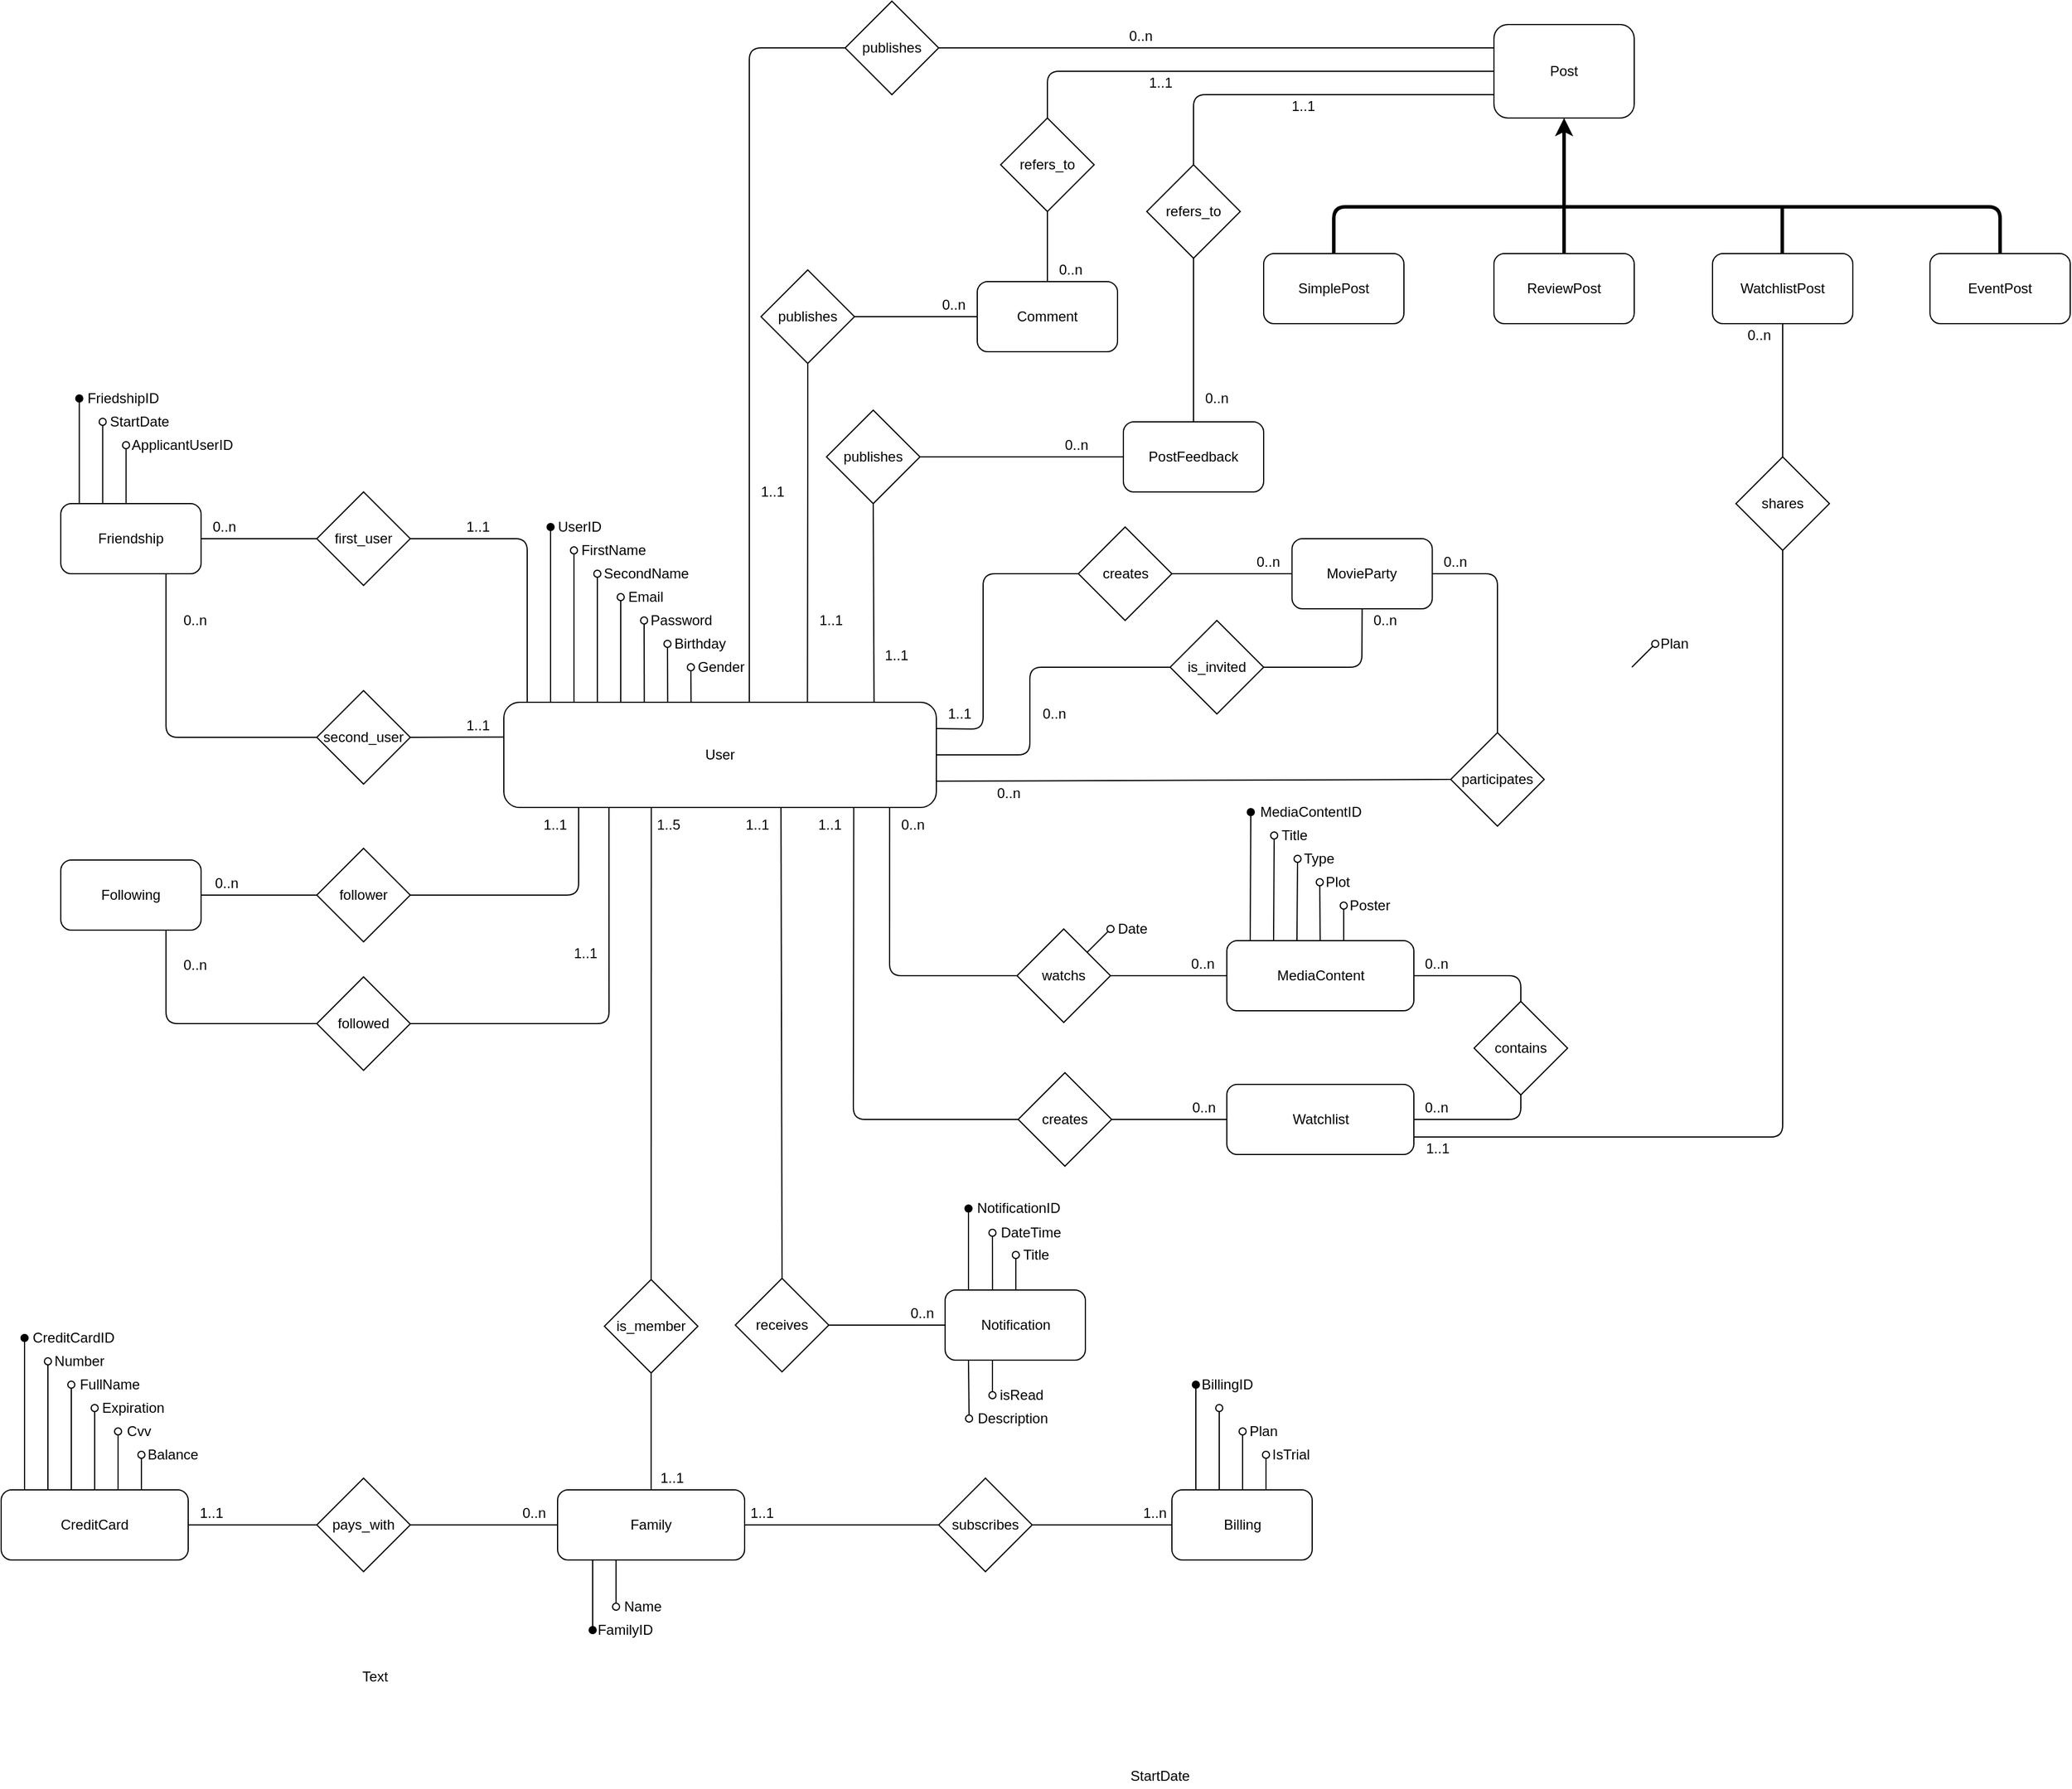 <mxfile type="device" version="13.2.4"><diagram id="L1P09S_5hTDsqI9xaxgo" name="Page-1"><mxGraphModel grid="1" shadow="0" math="0" pageHeight="1169" pageWidth="827" pageScale="1" page="1" fold="1" arrows="1" connect="1" guides="1" gridSize="10" dy="1566" dx="1543" tooltips="1"><root><mxCell id="0"/><mxCell id="1" parent="0"/><mxCell id="2-4jXwVwvctBE40ZgtUO-1" value="User" parent="1" style="rounded=1;whiteSpace=wrap;html=1;" vertex="1"><mxGeometry as="geometry" height="90" width="370" x="-370" y="80"/></mxCell><mxCell id="2-4jXwVwvctBE40ZgtUO-2" value="" parent="1" style="endArrow=oval;html=1;endFill=1;" edge="1"><mxGeometry as="geometry" height="50" width="50" relative="1"><mxPoint as="sourcePoint" x="-330" y="80"/><mxPoint as="targetPoint" x="-330" y="-70"/></mxGeometry></mxCell><mxCell id="2-4jXwVwvctBE40ZgtUO-3" value="" parent="1" style="endArrow=oval;html=1;endFill=0;" edge="1"><mxGeometry as="geometry" height="50" width="50" relative="1"><mxPoint as="sourcePoint" x="-310" y="80"/><mxPoint as="targetPoint" x="-310" y="-50"/></mxGeometry></mxCell><mxCell id="2-4jXwVwvctBE40ZgtUO-4" value="UserID" parent="1" style="text;html=1;strokeColor=none;fillColor=none;align=center;verticalAlign=middle;whiteSpace=wrap;rounded=0;" vertex="1"><mxGeometry as="geometry" height="20" width="40" x="-325" y="-80"/></mxCell><mxCell id="2-4jXwVwvctBE40ZgtUO-6" value="FirstName" parent="1" style="text;html=1;strokeColor=none;fillColor=none;align=center;verticalAlign=middle;whiteSpace=wrap;rounded=0;" vertex="1"><mxGeometry as="geometry" height="20" width="60" x="-306" y="-60"/></mxCell><mxCell id="2-4jXwVwvctBE40ZgtUO-7" value="" parent="1" style="endArrow=oval;html=1;endFill=0;" edge="1"><mxGeometry as="geometry" height="50" width="50" relative="1"><mxPoint as="sourcePoint" x="-290" y="80"/><mxPoint as="targetPoint" x="-290" y="-30"/></mxGeometry></mxCell><mxCell id="2-4jXwVwvctBE40ZgtUO-8" value="SecondName" parent="1" style="text;html=1;strokeColor=none;fillColor=none;align=center;verticalAlign=middle;whiteSpace=wrap;rounded=0;" vertex="1"><mxGeometry as="geometry" height="20" width="76" x="-286" y="-40"/></mxCell><mxCell id="2-4jXwVwvctBE40ZgtUO-11" value="" parent="1" style="endArrow=oval;html=1;endFill=0;" edge="1"><mxGeometry as="geometry" height="50" width="50" relative="1"><mxPoint as="sourcePoint" x="-270" y="80"/><mxPoint as="targetPoint" x="-270" y="-10"/></mxGeometry></mxCell><mxCell id="2-4jXwVwvctBE40ZgtUO-12" value="" parent="1" style="endArrow=oval;html=1;endFill=0;" edge="1"><mxGeometry as="geometry" height="50" width="50" relative="1"><mxPoint as="sourcePoint" x="-249.83" y="80"/><mxPoint as="targetPoint" x="-250" y="10"/></mxGeometry></mxCell><mxCell id="2-4jXwVwvctBE40ZgtUO-13" value="" parent="1" style="endArrow=oval;html=1;endFill=0;" edge="1"><mxGeometry as="geometry" height="50" width="50" relative="1"><mxPoint as="sourcePoint" x="-229.83" y="80"/><mxPoint as="targetPoint" x="-230" y="30"/></mxGeometry></mxCell><mxCell id="2-4jXwVwvctBE40ZgtUO-14" value="" parent="1" style="endArrow=oval;html=1;endFill=0;" edge="1"><mxGeometry as="geometry" height="50" width="50" relative="1"><mxPoint as="sourcePoint" x="-209.83" y="80"/><mxPoint as="targetPoint" x="-210" y="50"/></mxGeometry></mxCell><mxCell id="2-4jXwVwvctBE40ZgtUO-15" value="Email" parent="1" style="text;html=1;strokeColor=none;fillColor=none;align=center;verticalAlign=middle;whiteSpace=wrap;rounded=0;" vertex="1"><mxGeometry as="geometry" height="20" width="37" x="-267" y="-20"/></mxCell><mxCell id="2-4jXwVwvctBE40ZgtUO-16" value="Birthday" parent="1" style="text;html=1;strokeColor=none;fillColor=none;align=center;verticalAlign=middle;whiteSpace=wrap;rounded=0;" vertex="1"><mxGeometry as="geometry" height="20" width="44" x="-224" y="20"/></mxCell><mxCell id="2-4jXwVwvctBE40ZgtUO-17" value="Gender" parent="1" style="text;html=1;strokeColor=none;fillColor=none;align=center;verticalAlign=middle;whiteSpace=wrap;rounded=0;" vertex="1"><mxGeometry as="geometry" height="20" width="40" x="-203.76" y="40"/></mxCell><mxCell id="2-4jXwVwvctBE40ZgtUO-18" value="Password" parent="1" style="text;html=1;strokeColor=none;fillColor=none;align=center;verticalAlign=middle;whiteSpace=wrap;rounded=0;" vertex="1"><mxGeometry as="geometry" height="20" width="54" x="-245"/></mxCell><mxCell id="2-4jXwVwvctBE40ZgtUO-20" value="CreditCard" parent="1" style="rounded=1;whiteSpace=wrap;html=1;" vertex="1"><mxGeometry as="geometry" height="60" width="160" x="-800" y="754"/></mxCell><mxCell id="2-4jXwVwvctBE40ZgtUO-21" source="2-4jXwVwvctBE40ZgtUO-20" value="" parent="1" style="endArrow=oval;html=1;endFill=0;exitX=0.25;exitY=0;exitDx=0;exitDy=0;" edge="1"><mxGeometry as="geometry" height="50" width="50" relative="1"><mxPoint as="sourcePoint" x="-760" y="734"/><mxPoint as="targetPoint" x="-760" y="644"/></mxGeometry></mxCell><mxCell id="2-4jXwVwvctBE40ZgtUO-22" value="Number" parent="1" style="text;html=1;strokeColor=none;fillColor=none;align=center;verticalAlign=middle;whiteSpace=wrap;rounded=0;" vertex="1"><mxGeometry as="geometry" height="20" width="46" x="-756" y="634"/></mxCell><mxCell id="2-4jXwVwvctBE40ZgtUO-23" source="2-4jXwVwvctBE40ZgtUO-20" value="" parent="1" style="endArrow=oval;html=1;endFill=0;exitX=0.375;exitY=0;exitDx=0;exitDy=0;exitPerimeter=0;" edge="1"><mxGeometry as="geometry" height="50" width="50" relative="1"><mxPoint as="sourcePoint" x="-740" y="734"/><mxPoint as="targetPoint" x="-740" y="664"/></mxGeometry></mxCell><mxCell id="2-4jXwVwvctBE40ZgtUO-25" value="FullName" parent="1" style="text;html=1;strokeColor=none;fillColor=none;align=center;verticalAlign=middle;whiteSpace=wrap;rounded=0;" vertex="1"><mxGeometry as="geometry" height="20" width="58" x="-736" y="654"/></mxCell><mxCell id="2-4jXwVwvctBE40ZgtUO-26" source="2-4jXwVwvctBE40ZgtUO-20" value="" parent="1" style="endArrow=oval;html=1;endFill=0;exitX=0.5;exitY=0;exitDx=0;exitDy=0;" edge="1"><mxGeometry as="geometry" height="50" width="50" relative="1"><mxPoint as="sourcePoint" x="-720" y="734"/><mxPoint as="targetPoint" x="-720" y="684"/></mxGeometry></mxCell><mxCell id="2-4jXwVwvctBE40ZgtUO-28" value="Expiration" parent="1" style="text;html=1;strokeColor=none;fillColor=none;align=center;verticalAlign=middle;whiteSpace=wrap;rounded=0;" vertex="1"><mxGeometry as="geometry" height="20" width="58" x="-716" y="674"/></mxCell><mxCell id="2-4jXwVwvctBE40ZgtUO-29" source="2-4jXwVwvctBE40ZgtUO-20" value="" parent="1" style="endArrow=oval;html=1;endFill=0;exitX=0.625;exitY=0;exitDx=0;exitDy=0;exitPerimeter=0;" edge="1"><mxGeometry as="geometry" height="50" width="50" relative="1"><mxPoint as="sourcePoint" x="-700" y="734"/><mxPoint as="targetPoint" x="-700" y="704"/></mxGeometry></mxCell><mxCell id="2-4jXwVwvctBE40ZgtUO-30" value="Cvv" parent="1" style="text;html=1;strokeColor=none;fillColor=none;align=center;verticalAlign=middle;whiteSpace=wrap;rounded=0;" vertex="1"><mxGeometry as="geometry" height="20" width="30" x="-697" y="694"/></mxCell><mxCell id="2-4jXwVwvctBE40ZgtUO-31" value="subscribes" parent="1" style="rhombus;whiteSpace=wrap;html=1;" vertex="1"><mxGeometry as="geometry" height="80" width="80" x="2" y="744"/></mxCell><mxCell id="2-4jXwVwvctBE40ZgtUO-32" source="2-4jXwVwvctBE40ZgtUO-45" value="" parent="1" style="endArrow=none;html=1;entryX=0;entryY=0.5;entryDx=0;entryDy=0;exitX=0;exitY=1;exitDx=0;exitDy=0;" edge="1" target="2-4jXwVwvctBE40ZgtUO-31"><mxGeometry as="geometry" height="50" width="50" relative="1"><mxPoint as="sourcePoint" x="-140" y="834"/><mxPoint as="targetPoint" x="20" y="824"/></mxGeometry></mxCell><mxCell id="2-4jXwVwvctBE40ZgtUO-33" source="2-4jXwVwvctBE40ZgtUO-31" value="" parent="1" style="endArrow=none;html=1;exitX=1;exitY=0.5;exitDx=0;exitDy=0;entryX=0;entryY=0.5;entryDx=0;entryDy=0;" edge="1" target="2-4jXwVwvctBE40ZgtUO-43"><mxGeometry as="geometry" height="50" width="50" relative="1"><mxPoint as="sourcePoint" x="122" y="894"/><mxPoint as="targetPoint" x="412" y="894"/></mxGeometry></mxCell><mxCell id="2-4jXwVwvctBE40ZgtUO-35" value="" parent="1" style="endArrow=oval;html=1;endFill=0;" edge="1"><mxGeometry as="geometry" height="50" width="50" relative="1"><mxPoint as="sourcePoint" x="595" y="50"/><mxPoint as="targetPoint" x="615" y="30"/></mxGeometry></mxCell><mxCell id="2-4jXwVwvctBE40ZgtUO-36" value="Plan" parent="1" style="text;html=1;strokeColor=none;fillColor=none;align=center;verticalAlign=middle;whiteSpace=wrap;rounded=0;" vertex="1"><mxGeometry as="geometry" height="20" width="27" x="618" y="20"/></mxCell><mxCell id="2-4jXwVwvctBE40ZgtUO-43" value="Billing" parent="1" style="rounded=1;whiteSpace=wrap;html=1;" vertex="1"><mxGeometry as="geometry" height="60" width="120" x="201.5" y="754"/></mxCell><mxCell id="2-4jXwVwvctBE40ZgtUO-44" value="1..n" parent="1" style="text;html=1;strokeColor=none;fillColor=none;align=center;verticalAlign=middle;whiteSpace=wrap;rounded=0;" vertex="1"><mxGeometry as="geometry" height="20" width="30" x="171.5" y="764"/></mxCell><mxCell id="2-4jXwVwvctBE40ZgtUO-45" value="1..1" parent="1" style="text;html=1;strokeColor=none;fillColor=none;align=center;verticalAlign=middle;whiteSpace=wrap;rounded=0;" vertex="1"><mxGeometry as="geometry" height="20" width="30" x="-164" y="764"/></mxCell><mxCell id="2-4jXwVwvctBE40ZgtUO-46" value="" parent="1" style="endArrow=oval;html=1;endFill=1;" edge="1"><mxGeometry as="geometry" height="50" width="50" relative="1"><mxPoint as="sourcePoint" x="222" y="754"/><mxPoint as="targetPoint" x="222" y="664"/></mxGeometry></mxCell><mxCell id="2-4jXwVwvctBE40ZgtUO-47" value="BillingID" parent="1" style="text;html=1;strokeColor=none;fillColor=none;align=center;verticalAlign=middle;whiteSpace=wrap;rounded=0;" vertex="1"><mxGeometry as="geometry" height="20" width="46" x="226" y="654"/></mxCell><mxCell id="2-4jXwVwvctBE40ZgtUO-48" value="" parent="1" style="endArrow=oval;html=1;endFill=0;" edge="1"><mxGeometry as="geometry" height="50" width="50" relative="1"><mxPoint as="sourcePoint" x="242" y="754"/><mxPoint as="targetPoint" x="242" y="684"/></mxGeometry></mxCell><mxCell id="2-4jXwVwvctBE40ZgtUO-49" value="Plan" parent="1" style="text;html=1;strokeColor=none;fillColor=none;align=center;verticalAlign=middle;whiteSpace=wrap;rounded=0;" vertex="1"><mxGeometry as="geometry" height="20" width="26" x="267" y="694"/></mxCell><mxCell id="2-4jXwVwvctBE40ZgtUO-50" value="" parent="1" style="endArrow=oval;html=1;endFill=0;" edge="1"><mxGeometry as="geometry" height="50" width="50" relative="1"><mxPoint as="sourcePoint" x="262" y="754"/><mxPoint as="targetPoint" x="262" y="704"/></mxGeometry></mxCell><mxCell id="2-4jXwVwvctBE40ZgtUO-51" value="StartDate" parent="1" style="text;html=1;strokeColor=none;fillColor=none;align=center;verticalAlign=middle;whiteSpace=wrap;rounded=0;" vertex="1"><mxGeometry as="geometry" height="20" width="55" x="164" y="989"/></mxCell><mxCell id="2-4jXwVwvctBE40ZgtUO-52" value="" parent="1" style="endArrow=oval;html=1;endFill=0;" edge="1"><mxGeometry as="geometry" height="50" width="50" relative="1"><mxPoint as="sourcePoint" x="282" y="754"/><mxPoint as="targetPoint" x="282" y="724"/></mxGeometry></mxCell><mxCell id="2-4jXwVwvctBE40ZgtUO-53" value="IsTrial" parent="1" style="text;html=1;strokeColor=none;fillColor=none;align=center;verticalAlign=middle;whiteSpace=wrap;rounded=0;" vertex="1"><mxGeometry as="geometry" height="20" width="37" x="285" y="714"/></mxCell><mxCell id="2-4jXwVwvctBE40ZgtUO-54" value="pays_with" parent="1" style="rhombus;whiteSpace=wrap;html=1;" vertex="1"><mxGeometry as="geometry" height="80" width="80" x="-530" y="744"/></mxCell><mxCell id="2-4jXwVwvctBE40ZgtUO-55" source="2-4jXwVwvctBE40ZgtUO-20" value="" parent="1" style="endArrow=none;html=1;exitX=1;exitY=0.5;exitDx=0;exitDy=0;entryX=0;entryY=0.5;entryDx=0;entryDy=0;" edge="1" target="2-4jXwVwvctBE40ZgtUO-54"><mxGeometry as="geometry" height="50" width="50" relative="1"><mxPoint as="sourcePoint" x="-600" y="904"/><mxPoint as="targetPoint" x="-550" y="854"/></mxGeometry></mxCell><mxCell id="2-4jXwVwvctBE40ZgtUO-56" source="2-4jXwVwvctBE40ZgtUO-54" value="" parent="1" style="endArrow=none;html=1;exitX=1;exitY=0.5;exitDx=0;exitDy=0;entryX=1;entryY=1;entryDx=0;entryDy=0;" edge="1" target="2-4jXwVwvctBE40ZgtUO-59"><mxGeometry as="geometry" height="50" width="50" relative="1"><mxPoint as="sourcePoint" x="-440" y="874"/><mxPoint as="targetPoint" x="-430" y="824"/></mxGeometry></mxCell><mxCell id="2-4jXwVwvctBE40ZgtUO-57" value="1..1" parent="1" style="text;html=1;strokeColor=none;fillColor=none;align=center;verticalAlign=middle;whiteSpace=wrap;rounded=0;" vertex="1"><mxGeometry as="geometry" height="20" width="40" x="-640" y="764"/></mxCell><mxCell id="2-4jXwVwvctBE40ZgtUO-59" value="0..n" parent="1" style="text;html=1;strokeColor=none;fillColor=none;align=center;verticalAlign=middle;whiteSpace=wrap;rounded=0;" vertex="1"><mxGeometry as="geometry" height="20" width="40" x="-364" y="764"/></mxCell><mxCell id="iwlyGIlULVPHcYaXjed1-1" value="Family" parent="1" style="rounded=1;whiteSpace=wrap;html=1;" vertex="1"><mxGeometry as="geometry" height="60" width="160" x="-324" y="754"/></mxCell><mxCell id="iwlyGIlULVPHcYaXjed1-2" value="" parent="1" style="endArrow=none;html=1;endFill=0;startArrow=oval;startFill=1;" edge="1"><mxGeometry as="geometry" height="50" width="50" relative="1"><mxPoint as="sourcePoint" x="-294" y="874"/><mxPoint as="targetPoint" x="-294" y="814"/></mxGeometry></mxCell><mxCell id="iwlyGIlULVPHcYaXjed1-3" value="FamilyID" parent="1" style="text;html=1;strokeColor=none;fillColor=none;align=center;verticalAlign=middle;whiteSpace=wrap;rounded=0;" vertex="1"><mxGeometry as="geometry" height="20" width="56" x="-294" y="864"/></mxCell><mxCell id="iwlyGIlULVPHcYaXjed1-4" value="" parent="1" style="endArrow=none;html=1;endFill=0;startArrow=oval;startFill=0;" edge="1"><mxGeometry as="geometry" height="50" width="50" relative="1"><mxPoint as="sourcePoint" x="-274" y="854"/><mxPoint as="targetPoint" x="-274" y="814"/></mxGeometry></mxCell><mxCell id="iwlyGIlULVPHcYaXjed1-5" value="Name" parent="1" style="text;html=1;strokeColor=none;fillColor=none;align=center;verticalAlign=middle;whiteSpace=wrap;rounded=0;" vertex="1"><mxGeometry as="geometry" height="20" width="46" x="-274" y="844"/></mxCell><mxCell id="iwlyGIlULVPHcYaXjed1-6" value="is_member" parent="1" style="rhombus;whiteSpace=wrap;html=1;" vertex="1"><mxGeometry as="geometry" height="80" width="80" x="-284" y="574"/></mxCell><mxCell id="iwlyGIlULVPHcYaXjed1-7" source="iwlyGIlULVPHcYaXjed1-6" value="" parent="1" style="endArrow=none;html=1;entryX=0.341;entryY=1;entryDx=0;entryDy=0;exitX=0.5;exitY=0;exitDx=0;exitDy=0;entryPerimeter=0;" edge="1" target="2-4jXwVwvctBE40ZgtUO-1"><mxGeometry as="geometry" height="50" width="50" relative="1"><mxPoint as="sourcePoint" x="-130" y="385"/><mxPoint as="targetPoint" x="-235" y="175"/></mxGeometry></mxCell><mxCell id="iwlyGIlULVPHcYaXjed1-8" source="iwlyGIlULVPHcYaXjed1-1" value="" parent="1" style="endArrow=none;html=1;entryX=0.5;entryY=1;entryDx=0;entryDy=0;exitX=0.5;exitY=0;exitDx=0;exitDy=0;" edge="1" target="iwlyGIlULVPHcYaXjed1-6"><mxGeometry as="geometry" height="50" width="50" relative="1"><mxPoint as="sourcePoint" x="-124" y="634"/><mxPoint as="targetPoint" x="-74" y="584"/></mxGeometry></mxCell><mxCell id="iwlyGIlULVPHcYaXjed1-9" value="1..1" parent="1" style="text;html=1;strokeColor=none;fillColor=none;align=center;verticalAlign=middle;whiteSpace=wrap;rounded=0;" vertex="1"><mxGeometry as="geometry" height="20" width="30" x="-241" y="734"/></mxCell><mxCell id="iwlyGIlULVPHcYaXjed1-10" value="1..5" parent="1" style="text;html=1;strokeColor=none;fillColor=none;align=center;verticalAlign=middle;whiteSpace=wrap;rounded=0;" vertex="1"><mxGeometry as="geometry" height="20" width="30" x="-244" y="175"/></mxCell><mxCell id="5aN66x5eL9GdeBPAM2HW-1" value="" parent="1" style="endArrow=oval;html=1;endFill=1;" edge="1"><mxGeometry as="geometry" height="50" width="50" relative="1"><mxPoint as="sourcePoint" x="-780" y="754"/><mxPoint as="targetPoint" x="-780" y="624"/></mxGeometry></mxCell><mxCell id="5aN66x5eL9GdeBPAM2HW-2" value="CreditCardID" parent="1" style="text;html=1;strokeColor=none;fillColor=none;align=center;verticalAlign=middle;whiteSpace=wrap;rounded=0;" vertex="1"><mxGeometry as="geometry" height="20" width="76" x="-776" y="614"/></mxCell><mxCell id="5aN66x5eL9GdeBPAM2HW-3" value="" parent="1" style="endArrow=oval;html=1;endFill=0;exitX=0.625;exitY=0;exitDx=0;exitDy=0;exitPerimeter=0;" edge="1"><mxGeometry as="geometry" height="50" width="50" relative="1"><mxPoint as="sourcePoint" x="-680.03" y="754"/><mxPoint as="targetPoint" x="-680.03" y="724"/></mxGeometry></mxCell><mxCell id="5aN66x5eL9GdeBPAM2HW-4" value="Balance" parent="1" style="text;html=1;strokeColor=none;fillColor=none;align=center;verticalAlign=middle;whiteSpace=wrap;rounded=0;" vertex="1"><mxGeometry as="geometry" height="20" width="48" x="-677" y="714"/></mxCell><mxCell id="5aN66x5eL9GdeBPAM2HW-6" value="MediaContent" parent="1" style="rounded=1;whiteSpace=wrap;html=1;" vertex="1"><mxGeometry as="geometry" height="60" width="160" x="248.5" y="284"/></mxCell><mxCell id="5aN66x5eL9GdeBPAM2HW-15" value="" parent="1" style="endArrow=oval;html=1;endFill=1;" edge="1"><mxGeometry as="geometry" height="50" width="50" relative="1"><mxPoint as="sourcePoint" x="268.5" y="284"/><mxPoint as="targetPoint" x="269" y="174"/></mxGeometry></mxCell><mxCell id="5aN66x5eL9GdeBPAM2HW-16" value="MediaContentID" parent="1" style="text;html=1;strokeColor=none;fillColor=none;align=center;verticalAlign=middle;whiteSpace=wrap;rounded=0;" vertex="1"><mxGeometry as="geometry" height="20" width="96.5" x="271.5" y="164"/></mxCell><mxCell id="5aN66x5eL9GdeBPAM2HW-17" value="" parent="1" style="endArrow=oval;html=1;endFill=0;" edge="1"><mxGeometry as="geometry" height="50" width="50" relative="1"><mxPoint as="sourcePoint" x="288.5" y="284"/><mxPoint as="targetPoint" x="289" y="194"/></mxGeometry></mxCell><mxCell id="5aN66x5eL9GdeBPAM2HW-18" value="Type" parent="1" style="text;html=1;strokeColor=none;fillColor=none;align=center;verticalAlign=middle;whiteSpace=wrap;rounded=0;" vertex="1"><mxGeometry as="geometry" height="20" width="28.5" x="313" y="204"/></mxCell><mxCell id="5aN66x5eL9GdeBPAM2HW-19" value="" parent="1" style="endArrow=oval;html=1;endFill=0;" edge="1"><mxGeometry as="geometry" height="50" width="50" relative="1"><mxPoint as="sourcePoint" x="308.5" y="284"/><mxPoint as="targetPoint" x="309" y="214"/></mxGeometry></mxCell><mxCell id="5aN66x5eL9GdeBPAM2HW-20" value="Title" parent="1" style="text;html=1;strokeColor=none;fillColor=none;align=center;verticalAlign=middle;whiteSpace=wrap;rounded=0;" vertex="1"><mxGeometry as="geometry" height="20" width="26.5" x="293" y="184"/></mxCell><mxCell id="5aN66x5eL9GdeBPAM2HW-21" value="" parent="1" style="endArrow=oval;html=1;endFill=0;" edge="1"><mxGeometry as="geometry" height="50" width="50" relative="1"><mxPoint as="sourcePoint" x="348.5" y="284"/><mxPoint as="targetPoint" x="348.5" y="254"/></mxGeometry></mxCell><mxCell id="5aN66x5eL9GdeBPAM2HW-22" value="Poster" parent="1" style="text;html=1;strokeColor=none;fillColor=none;align=center;verticalAlign=middle;whiteSpace=wrap;rounded=0;" vertex="1"><mxGeometry as="geometry" height="20" width="37.5" x="351.5" y="244"/></mxCell><mxCell id="5aN66x5eL9GdeBPAM2HW-23" value="" parent="1" style="endArrow=oval;html=1;endFill=0;" edge="1"><mxGeometry as="geometry" height="50" width="50" relative="1"><mxPoint as="sourcePoint" x="328.33" y="284"/><mxPoint as="targetPoint" x="328" y="234"/></mxGeometry></mxCell><mxCell id="5aN66x5eL9GdeBPAM2HW-24" value="Plot" parent="1" style="text;html=1;strokeColor=none;fillColor=none;align=center;verticalAlign=middle;whiteSpace=wrap;rounded=0;" vertex="1"><mxGeometry as="geometry" height="20" width="25" x="331" y="224"/></mxCell><mxCell id="TRpD3Uaqjmw3FwHSKE-C-1" value="watchs" parent="1" style="rhombus;whiteSpace=wrap;html=1;" vertex="1"><mxGeometry as="geometry" height="80" width="80" x="69" y="274"/></mxCell><mxCell id="TRpD3Uaqjmw3FwHSKE-C-2" source="2-4jXwVwvctBE40ZgtUO-1" value="" parent="1" style="endArrow=none;html=1;exitX=0.892;exitY=1;exitDx=0;exitDy=0;entryX=0;entryY=0.5;entryDx=0;entryDy=0;exitPerimeter=0;" edge="1" target="TRpD3Uaqjmw3FwHSKE-C-1"><mxGeometry as="geometry" height="50" width="50" relative="1"><mxPoint as="sourcePoint" x="-8" y="220"/><mxPoint as="targetPoint" x="42" y="170"/><Array as="points"><mxPoint x="-40" y="314"/></Array></mxGeometry></mxCell><mxCell id="TRpD3Uaqjmw3FwHSKE-C-3" source="TRpD3Uaqjmw3FwHSKE-C-1" value="" parent="1" style="endArrow=none;html=1;exitX=1;exitY=0.5;exitDx=0;exitDy=0;entryX=0;entryY=0.5;entryDx=0;entryDy=0;" edge="1" target="5aN66x5eL9GdeBPAM2HW-6"><mxGeometry as="geometry" height="50" width="50" relative="1"><mxPoint as="sourcePoint" x="139" y="464"/><mxPoint as="targetPoint" x="189" y="414"/></mxGeometry></mxCell><mxCell id="TRpD3Uaqjmw3FwHSKE-C-4" value="0..n" parent="1" style="text;html=1;strokeColor=none;fillColor=none;align=center;verticalAlign=middle;whiteSpace=wrap;rounded=0;" vertex="1"><mxGeometry as="geometry" height="20" width="40" x="-40" y="175"/></mxCell><mxCell id="TRpD3Uaqjmw3FwHSKE-C-5" value="0..n" parent="1" style="text;html=1;strokeColor=none;fillColor=none;align=center;verticalAlign=middle;whiteSpace=wrap;rounded=0;" vertex="1"><mxGeometry as="geometry" height="20" width="40" x="208" y="294"/></mxCell><mxCell id="TRpD3Uaqjmw3FwHSKE-C-8" source="TRpD3Uaqjmw3FwHSKE-C-1" value="" parent="1" style="endArrow=oval;html=1;endFill=0;exitX=1;exitY=0;exitDx=0;exitDy=0;" edge="1"><mxGeometry as="geometry" height="50" width="50" relative="1"><mxPoint as="sourcePoint" x="139.0" y="294"/><mxPoint as="targetPoint" x="149" y="274"/></mxGeometry></mxCell><mxCell id="TRpD3Uaqjmw3FwHSKE-C-9" value="Date" parent="1" style="text;html=1;strokeColor=none;fillColor=none;align=center;verticalAlign=middle;whiteSpace=wrap;rounded=0;" vertex="1"><mxGeometry as="geometry" height="20" width="30" x="153" y="264"/></mxCell><mxCell id="TRpD3Uaqjmw3FwHSKE-C-17" value="Friendship" parent="1" style="rounded=1;whiteSpace=wrap;html=1;" vertex="1"><mxGeometry as="geometry" height="60" width="120" x="-749" y="-90"/></mxCell><mxCell id="TRpD3Uaqjmw3FwHSKE-C-18" value="first_user" parent="1" style="rhombus;whiteSpace=wrap;html=1;" vertex="1"><mxGeometry as="geometry" height="80" width="80" x="-530" y="-100"/></mxCell><mxCell id="TRpD3Uaqjmw3FwHSKE-C-19" source="TRpD3Uaqjmw3FwHSKE-C-17" value="" parent="1" style="endArrow=none;html=1;exitX=1;exitY=0.5;exitDx=0;exitDy=0;entryX=0;entryY=0.5;entryDx=0;entryDy=0;" edge="1" target="TRpD3Uaqjmw3FwHSKE-C-18"><mxGeometry as="geometry" height="50" width="50" relative="1"><mxPoint as="sourcePoint" x="-582" y="50"/><mxPoint as="targetPoint" x="-532" y="-60"/></mxGeometry></mxCell><mxCell id="TRpD3Uaqjmw3FwHSKE-C-21" source="TRpD3Uaqjmw3FwHSKE-C-18" value="" parent="1" style="endArrow=none;html=1;exitX=1;exitY=0.5;exitDx=0;exitDy=0;" edge="1"><mxGeometry as="geometry" height="50" width="50" relative="1"><mxPoint as="sourcePoint" x="-450"/><mxPoint as="targetPoint" x="-350" y="80"/><Array as="points"><mxPoint x="-350" y="-60"/></Array></mxGeometry></mxCell><mxCell id="TRpD3Uaqjmw3FwHSKE-C-22" value="0..n" parent="1" style="text;html=1;strokeColor=none;fillColor=none;align=center;verticalAlign=middle;whiteSpace=wrap;rounded=0;" vertex="1"><mxGeometry as="geometry" height="20" width="40" x="-629" y="-80"/></mxCell><mxCell id="TRpD3Uaqjmw3FwHSKE-C-23" value="1..1" parent="1" style="text;html=1;strokeColor=none;fillColor=none;align=center;verticalAlign=middle;whiteSpace=wrap;rounded=0;" vertex="1"><mxGeometry as="geometry" height="20" width="40" x="-412" y="-80"/></mxCell><mxCell id="TRpD3Uaqjmw3FwHSKE-C-24" value="" parent="1" style="endArrow=oval;html=1;endFill=1;" edge="1"><mxGeometry as="geometry" height="50" width="50" relative="1"><mxPoint as="sourcePoint" x="-733.17" y="-90"/><mxPoint as="targetPoint" x="-733.17" y="-180.0"/></mxGeometry></mxCell><mxCell id="TRpD3Uaqjmw3FwHSKE-C-25" value="FriedshipID" parent="1" style="text;html=1;strokeColor=none;fillColor=none;align=center;verticalAlign=middle;whiteSpace=wrap;rounded=0;" vertex="1"><mxGeometry as="geometry" height="20" width="67.17" x="-729.17" y="-190"/></mxCell><mxCell id="TRpD3Uaqjmw3FwHSKE-C-26" value="" parent="1" style="endArrow=oval;html=1;endFill=0;" edge="1"><mxGeometry as="geometry" height="50" width="50" relative="1"><mxPoint as="sourcePoint" x="-713.17" y="-90"/><mxPoint as="targetPoint" x="-713.17" y="-160.0"/></mxGeometry></mxCell><mxCell id="TRpD3Uaqjmw3FwHSKE-C-27" value="ApplicantUserID" parent="1" style="text;html=1;strokeColor=none;fillColor=none;align=center;verticalAlign=middle;whiteSpace=wrap;rounded=0;" vertex="1"><mxGeometry as="geometry" height="20" width="86.17" x="-688.17" y="-150"/></mxCell><mxCell id="TRpD3Uaqjmw3FwHSKE-C-28" value="" parent="1" style="endArrow=oval;html=1;endFill=0;" edge="1"><mxGeometry as="geometry" height="50" width="50" relative="1"><mxPoint as="sourcePoint" x="-693.17" y="-90"/><mxPoint as="targetPoint" x="-693.17" y="-140.0"/></mxGeometry></mxCell><mxCell id="TRpD3Uaqjmw3FwHSKE-C-29" value="StartDate" parent="1" style="text;html=1;strokeColor=none;fillColor=none;align=center;verticalAlign=middle;whiteSpace=wrap;rounded=0;" vertex="1"><mxGeometry as="geometry" height="20" width="55" x="-709.17" y="-170"/></mxCell><mxCell id="tSTBfTM7DXqQjI8-OK6j-3" value="Following" parent="1" style="rounded=1;whiteSpace=wrap;html=1;" vertex="1"><mxGeometry as="geometry" height="60" width="120" x="-749" y="215"/></mxCell><mxCell id="tSTBfTM7DXqQjI8-OK6j-4" value="follower" parent="1" style="rhombus;whiteSpace=wrap;html=1;" vertex="1"><mxGeometry as="geometry" height="80" width="80" x="-530" y="205"/></mxCell><mxCell id="tSTBfTM7DXqQjI8-OK6j-5" source="tSTBfTM7DXqQjI8-OK6j-3" value="" parent="1" style="endArrow=none;html=1;exitX=1;exitY=0.5;exitDx=0;exitDy=0;entryX=0;entryY=0.5;entryDx=0;entryDy=0;" edge="1" target="tSTBfTM7DXqQjI8-OK6j-4"><mxGeometry as="geometry" height="50" width="50" relative="1"><mxPoint as="sourcePoint" x="-550" y="365"/><mxPoint as="targetPoint" x="-500" y="315"/></mxGeometry></mxCell><mxCell id="tSTBfTM7DXqQjI8-OK6j-6" source="tSTBfTM7DXqQjI8-OK6j-4" value="" parent="1" style="endArrow=none;html=1;exitX=1;exitY=0.5;exitDx=0;exitDy=0;entryX=0.173;entryY=0.997;entryDx=0;entryDy=0;entryPerimeter=0;" edge="1" target="2-4jXwVwvctBE40ZgtUO-1"><mxGeometry as="geometry" height="50" width="50" relative="1"><mxPoint as="sourcePoint" x="-420" y="435"/><mxPoint as="targetPoint" x="-302.5" y="175"/><Array as="points"><mxPoint x="-306" y="245"/></Array></mxGeometry></mxCell><mxCell id="tSTBfTM7DXqQjI8-OK6j-9" value="0..n" parent="1" style="text;html=1;strokeColor=none;fillColor=none;align=center;verticalAlign=middle;whiteSpace=wrap;rounded=0;" vertex="1"><mxGeometry as="geometry" height="20" width="40" x="-627" y="225"/></mxCell><mxCell id="tSTBfTM7DXqQjI8-OK6j-10" value="1..1" parent="1" style="text;html=1;strokeColor=none;fillColor=none;align=center;verticalAlign=middle;whiteSpace=wrap;rounded=0;" vertex="1"><mxGeometry as="geometry" height="20" width="40" x="-346" y="175"/></mxCell><mxCell id="tSTBfTM7DXqQjI8-OK6j-11" value="second_user" parent="1" style="rhombus;whiteSpace=wrap;html=1;" vertex="1"><mxGeometry as="geometry" height="80" width="80" x="-530" y="70"/></mxCell><mxCell id="tSTBfTM7DXqQjI8-OK6j-12" source="TRpD3Uaqjmw3FwHSKE-C-17" value="" parent="1" style="endArrow=none;html=1;exitX=0.75;exitY=1;exitDx=0;exitDy=0;entryX=0;entryY=0.5;entryDx=0;entryDy=0;" edge="1" target="tSTBfTM7DXqQjI8-OK6j-11"><mxGeometry as="geometry" height="50" width="50" relative="1"><mxPoint as="sourcePoint" x="-600" y="90"/><mxPoint as="targetPoint" x="-550" y="40"/><Array as="points"><mxPoint x="-659" y="110"/></Array></mxGeometry></mxCell><mxCell id="tSTBfTM7DXqQjI8-OK6j-13" source="tSTBfTM7DXqQjI8-OK6j-11" value="" parent="1" style="endArrow=none;html=1;exitX=1;exitY=0.5;exitDx=0;exitDy=0;entryX=0;entryY=0.331;entryDx=0;entryDy=0;entryPerimeter=0;" edge="1" target="2-4jXwVwvctBE40ZgtUO-1"><mxGeometry as="geometry" height="50" width="50" relative="1"><mxPoint as="sourcePoint" x="-440" y="180"/><mxPoint as="targetPoint" x="-390" y="130"/></mxGeometry></mxCell><mxCell id="tSTBfTM7DXqQjI8-OK6j-14" value="0..n" parent="1" style="text;html=1;strokeColor=none;fillColor=none;align=center;verticalAlign=middle;whiteSpace=wrap;rounded=0;" vertex="1"><mxGeometry as="geometry" height="20" width="40" x="-654"/></mxCell><mxCell id="tSTBfTM7DXqQjI8-OK6j-15" value="1..1" parent="1" style="text;html=1;strokeColor=none;fillColor=none;align=center;verticalAlign=middle;whiteSpace=wrap;rounded=0;" vertex="1"><mxGeometry as="geometry" height="20" width="40" x="-412" y="90"/></mxCell><mxCell id="tSTBfTM7DXqQjI8-OK6j-16" value="followed" parent="1" style="rhombus;whiteSpace=wrap;html=1;" vertex="1"><mxGeometry as="geometry" height="80" width="80" x="-530" y="315"/></mxCell><mxCell id="tSTBfTM7DXqQjI8-OK6j-17" source="tSTBfTM7DXqQjI8-OK6j-3" value="" parent="1" style="endArrow=none;html=1;exitX=0.75;exitY=1;exitDx=0;exitDy=0;entryX=0;entryY=0.5;entryDx=0;entryDy=0;" edge="1" target="tSTBfTM7DXqQjI8-OK6j-16"><mxGeometry as="geometry" height="50" width="50" relative="1"><mxPoint as="sourcePoint" x="-600" y="385"/><mxPoint as="targetPoint" x="-550" y="335"/><Array as="points"><mxPoint x="-659" y="355"/></Array></mxGeometry></mxCell><mxCell id="tSTBfTM7DXqQjI8-OK6j-18" source="tSTBfTM7DXqQjI8-OK6j-16" value="" parent="1" style="endArrow=none;html=1;exitX=1;exitY=0.5;exitDx=0;exitDy=0;entryX=0.243;entryY=1;entryDx=0;entryDy=0;entryPerimeter=0;" edge="1" target="2-4jXwVwvctBE40ZgtUO-1"><mxGeometry as="geometry" height="50" width="50" relative="1"><mxPoint as="sourcePoint" x="-410" y="365"/><mxPoint as="targetPoint" x="-275.5" y="174.94"/><Array as="points"><mxPoint x="-280" y="355"/></Array></mxGeometry></mxCell><mxCell id="tSTBfTM7DXqQjI8-OK6j-19" value="0..n" parent="1" style="text;html=1;strokeColor=none;fillColor=none;align=center;verticalAlign=middle;whiteSpace=wrap;rounded=0;" vertex="1"><mxGeometry as="geometry" height="20" width="40" x="-654.17" y="295"/></mxCell><mxCell id="tSTBfTM7DXqQjI8-OK6j-20" value="1..1" parent="1" style="text;html=1;strokeColor=none;fillColor=none;align=center;verticalAlign=middle;whiteSpace=wrap;rounded=0;" vertex="1"><mxGeometry as="geometry" height="20" width="40" x="-320" y="285"/></mxCell><mxCell id="mZP4QMPXlHXR81YpE7UH-1" value="Notification" parent="1" style="rounded=1;whiteSpace=wrap;html=1;" vertex="1"><mxGeometry as="geometry" height="60" width="120" x="7.5" y="583"/></mxCell><mxCell id="mZP4QMPXlHXR81YpE7UH-2" value="receives" parent="1" style="rhombus;whiteSpace=wrap;html=1;" vertex="1"><mxGeometry as="geometry" height="80" width="80" x="-172" y="573"/></mxCell><mxCell id="mZP4QMPXlHXR81YpE7UH-3" value="" parent="1" style="endArrow=none;html=1;entryX=0.5;entryY=0;entryDx=0;entryDy=0;exitX=0.73;exitY=1;exitDx=0;exitDy=0;exitPerimeter=0;" edge="1" target="mZP4QMPXlHXR81YpE7UH-2"><mxGeometry as="geometry" height="50" width="50" relative="1"><mxPoint as="sourcePoint" x="-132.9" y="170"/><mxPoint as="targetPoint" x="-191" y="365"/><Array as="points"/></mxGeometry></mxCell><mxCell id="mZP4QMPXlHXR81YpE7UH-4" source="mZP4QMPXlHXR81YpE7UH-2" value="" parent="1" style="endArrow=none;html=1;exitX=1;exitY=0.5;exitDx=0;exitDy=0;entryX=0;entryY=0.5;entryDx=0;entryDy=0;" edge="1" target="mZP4QMPXlHXR81YpE7UH-1"><mxGeometry as="geometry" height="50" width="50" relative="1"><mxPoint as="sourcePoint" x="-42" y="723"/><mxPoint as="targetPoint" x="8" y="673"/></mxGeometry></mxCell><mxCell id="mZP4QMPXlHXR81YpE7UH-5" value="Text" parent="1" style="text;html=1;strokeColor=none;fillColor=none;align=center;verticalAlign=middle;whiteSpace=wrap;rounded=0;" vertex="1"><mxGeometry as="geometry" height="20" width="40" x="-500" y="904"/></mxCell><mxCell id="mZP4QMPXlHXR81YpE7UH-6" value="1..1" parent="1" style="text;html=1;strokeColor=none;fillColor=none;align=center;verticalAlign=middle;whiteSpace=wrap;rounded=0;" vertex="1"><mxGeometry as="geometry" height="20" width="40" x="-173" y="175"/></mxCell><mxCell id="mZP4QMPXlHXR81YpE7UH-7" value="0..n" parent="1" style="text;html=1;strokeColor=none;fillColor=none;align=center;verticalAlign=middle;whiteSpace=wrap;rounded=0;" vertex="1"><mxGeometry as="geometry" height="20" width="40" x="-32" y="593"/></mxCell><mxCell id="mZP4QMPXlHXR81YpE7UH-14" value="" parent="1" style="endArrow=oval;html=1;endFill=1;" edge="1"><mxGeometry as="geometry" height="50" width="50" relative="1"><mxPoint as="sourcePoint" x="27.5" y="583.28"/><mxPoint as="targetPoint" x="27.5" y="513.28"/></mxGeometry></mxCell><mxCell id="mZP4QMPXlHXR81YpE7UH-15" value="NotificationID" parent="1" style="text;html=1;strokeColor=none;fillColor=none;align=center;verticalAlign=middle;whiteSpace=wrap;rounded=0;" vertex="1"><mxGeometry as="geometry" height="20" width="76.5" x="31.5" y="503.28"/></mxCell><mxCell id="mZP4QMPXlHXR81YpE7UH-18" value="DateTime" parent="1" style="text;html=1;strokeColor=none;fillColor=none;align=center;verticalAlign=middle;whiteSpace=wrap;rounded=0;" vertex="1"><mxGeometry as="geometry" height="20" width="55.5" x="52.5" y="523.84"/></mxCell><mxCell id="mZP4QMPXlHXR81YpE7UH-19" source="mZP4QMPXlHXR81YpE7UH-1" value="" parent="1" style="endArrow=oval;html=1;endFill=0;exitX=0.338;exitY=-0.003;exitDx=0;exitDy=0;exitPerimeter=0;" edge="1"><mxGeometry as="geometry" height="50" width="50" relative="1"><mxPoint as="sourcePoint" x="48" y="573"/><mxPoint as="targetPoint" x="48" y="534"/></mxGeometry></mxCell><mxCell id="mZP4QMPXlHXR81YpE7UH-22" value="" parent="1" style="endArrow=oval;html=1;endFill=0;" edge="1"><mxGeometry as="geometry" height="50" width="50" relative="1"><mxPoint as="sourcePoint" x="68" y="583"/><mxPoint as="targetPoint" x="68" y="553"/></mxGeometry></mxCell><mxCell id="mZP4QMPXlHXR81YpE7UH-23" value="Title" parent="1" style="text;html=1;strokeColor=none;fillColor=none;align=center;verticalAlign=middle;whiteSpace=wrap;rounded=0;" vertex="1"><mxGeometry as="geometry" height="20" width="26.5" x="71.5" y="543"/></mxCell><mxCell id="uUsENUNOTOey4h8lfAfC-1" value="" parent="1" style="endArrow=none;html=1;endFill=0;startArrow=oval;startFill=0;" edge="1"><mxGeometry as="geometry" height="50" width="50" relative="1"><mxPoint as="sourcePoint" x="28" y="693"/><mxPoint as="targetPoint" x="27.5" y="643"/></mxGeometry></mxCell><mxCell id="uUsENUNOTOey4h8lfAfC-2" value="Description" parent="1" style="text;html=1;strokeColor=none;fillColor=none;align=center;verticalAlign=middle;whiteSpace=wrap;rounded=0;" vertex="1"><mxGeometry as="geometry" height="20" width="66.5" x="32" y="683"/></mxCell><mxCell id="uUsENUNOTOey4h8lfAfC-3" value="" parent="1" style="endArrow=none;html=1;endFill=0;startArrow=oval;startFill=0;" edge="1"><mxGeometry as="geometry" height="50" width="50" relative="1"><mxPoint as="sourcePoint" x="48" y="673"/><mxPoint as="targetPoint" x="48" y="643"/></mxGeometry></mxCell><mxCell id="uUsENUNOTOey4h8lfAfC-4" value="isRead" parent="1" style="text;html=1;strokeColor=none;fillColor=none;align=center;verticalAlign=middle;whiteSpace=wrap;rounded=0;" vertex="1"><mxGeometry as="geometry" height="20" width="43.75" x="51.25" y="663"/></mxCell><mxCell id="Db668q21i_lDTGtzhgTG-1" value="Post" parent="1" style="rounded=1;whiteSpace=wrap;html=1;" vertex="1"><mxGeometry as="geometry" height="80" width="120" x="477" y="-500"/></mxCell><mxCell id="Db668q21i_lDTGtzhgTG-3" value="SimplePost" parent="1" style="rounded=1;whiteSpace=wrap;html=1;" vertex="1"><mxGeometry as="geometry" height="60" width="120" x="280" y="-304"/></mxCell><mxCell id="Db668q21i_lDTGtzhgTG-4" value="ReviewPost" parent="1" style="rounded=1;whiteSpace=wrap;html=1;" vertex="1"><mxGeometry as="geometry" height="60" width="120" x="477" y="-304"/></mxCell><mxCell id="Db668q21i_lDTGtzhgTG-5" value="WatchlistPost" parent="1" style="rounded=1;whiteSpace=wrap;html=1;" vertex="1"><mxGeometry as="geometry" height="60" width="120" x="664" y="-304"/></mxCell><mxCell id="Db668q21i_lDTGtzhgTG-6" value="" parent="1" style="endArrow=classic;html=1;entryX=0.5;entryY=1;entryDx=0;entryDy=0;strokeWidth=3;" edge="1" target="Db668q21i_lDTGtzhgTG-1"><mxGeometry as="geometry" height="50" width="50" relative="1"><mxPoint as="sourcePoint" x="537" y="-344"/><mxPoint as="targetPoint" x="537" y="-394"/></mxGeometry></mxCell><mxCell id="Db668q21i_lDTGtzhgTG-7" source="Db668q21i_lDTGtzhgTG-3" value="" parent="1" style="endArrow=none;html=1;exitX=0.5;exitY=0;exitDx=0;exitDy=0;strokeWidth=3;" edge="1"><mxGeometry as="geometry" height="50" width="50" relative="1"><mxPoint as="sourcePoint" x="310" y="-324"/><mxPoint as="targetPoint" x="537" y="-344"/><Array as="points"><mxPoint x="340" y="-344"/></Array></mxGeometry></mxCell><mxCell id="Db668q21i_lDTGtzhgTG-8" source="Db668q21i_lDTGtzhgTG-4" value="" parent="1" style="endArrow=none;html=1;exitX=0.5;exitY=0;exitDx=0;exitDy=0;strokeWidth=3;" edge="1"><mxGeometry as="geometry" height="50" width="50" relative="1"><mxPoint as="sourcePoint" x="647" y="-304"/><mxPoint as="targetPoint" x="537" y="-344"/></mxGeometry></mxCell><mxCell id="Db668q21i_lDTGtzhgTG-9" source="cWrq8uGFopAFaCbgKijZ-1" value="" parent="1" style="endArrow=none;html=1;exitX=0.5;exitY=0;exitDx=0;exitDy=0;strokeWidth=3;" edge="1"><mxGeometry as="geometry" height="50" width="50" relative="1"><mxPoint as="sourcePoint" x="647" y="-304"/><mxPoint as="targetPoint" x="537" y="-344"/><Array as="points"><mxPoint x="910" y="-344"/></Array></mxGeometry></mxCell><mxCell id="Db668q21i_lDTGtzhgTG-10" value="publishes" parent="1" style="rhombus;whiteSpace=wrap;html=1;" vertex="1"><mxGeometry as="geometry" height="80" width="80" x="-78" y="-520"/></mxCell><mxCell id="Db668q21i_lDTGtzhgTG-11" value="" parent="1" style="endArrow=none;html=1;strokeWidth=1;entryX=0;entryY=0.5;entryDx=0;entryDy=0;" edge="1" target="Db668q21i_lDTGtzhgTG-10"><mxGeometry as="geometry" height="50" width="50" relative="1"><mxPoint as="sourcePoint" x="-160" y="80"/><mxPoint as="targetPoint" x="-190" y="-360"/><Array as="points"><mxPoint x="-160" y="-480"/></Array></mxGeometry></mxCell><mxCell id="Db668q21i_lDTGtzhgTG-12" source="Db668q21i_lDTGtzhgTG-10" value="" parent="1" style="endArrow=none;html=1;strokeWidth=1;entryX=0;entryY=0.25;entryDx=0;entryDy=0;exitX=1;exitY=0.5;exitDx=0;exitDy=0;" edge="1" target="Db668q21i_lDTGtzhgTG-1"><mxGeometry as="geometry" height="50" width="50" relative="1"><mxPoint as="sourcePoint" x="-30" y="-510"/><mxPoint as="targetPoint" x="-100" y="-340"/><Array as="points"/></mxGeometry></mxCell><mxCell id="Db668q21i_lDTGtzhgTG-13" value="0..n" parent="1" style="text;html=1;strokeColor=none;fillColor=none;align=center;verticalAlign=middle;whiteSpace=wrap;rounded=0;" vertex="1"><mxGeometry as="geometry" height="20" width="40" x="155" y="-500"/></mxCell><mxCell id="Db668q21i_lDTGtzhgTG-14" value="1..1" parent="1" style="text;html=1;strokeColor=none;fillColor=none;align=center;verticalAlign=middle;whiteSpace=wrap;rounded=0;" vertex="1"><mxGeometry as="geometry" height="20" width="40" x="-160" y="-110"/></mxCell><mxCell id="BvhT_QmivX-oG5E3dmPs-2" value="publishes" parent="1" style="rhombus;whiteSpace=wrap;html=1;" vertex="1"><mxGeometry as="geometry" height="80" width="80" x="-150" y="-290"/></mxCell><mxCell id="BvhT_QmivX-oG5E3dmPs-3" source="2-4jXwVwvctBE40ZgtUO-1" value="" parent="1" style="endArrow=none;html=1;entryX=0.5;entryY=1;entryDx=0;entryDy=0;exitX=0.702;exitY=0.002;exitDx=0;exitDy=0;exitPerimeter=0;" edge="1" target="BvhT_QmivX-oG5E3dmPs-2"><mxGeometry as="geometry" height="50" width="50" relative="1"><mxPoint as="sourcePoint" x="-110" y="79"/><mxPoint as="targetPoint" x="-70" y="-60"/><Array as="points"><mxPoint x="-110" y="-120"/></Array></mxGeometry></mxCell><mxCell id="BvhT_QmivX-oG5E3dmPs-4" value="1..1" parent="1" style="text;html=1;strokeColor=none;fillColor=none;align=center;verticalAlign=middle;whiteSpace=wrap;rounded=0;" vertex="1"><mxGeometry as="geometry" height="20" width="40" x="-110"/></mxCell><mxCell id="BvhT_QmivX-oG5E3dmPs-5" value="Comment" parent="1" style="rounded=1;whiteSpace=wrap;html=1;" vertex="1"><mxGeometry as="geometry" height="60" width="120" x="35" y="-280"/></mxCell><mxCell id="BvhT_QmivX-oG5E3dmPs-6" source="BvhT_QmivX-oG5E3dmPs-2" value="" parent="1" style="endArrow=none;html=1;exitX=1;exitY=0.5;exitDx=0;exitDy=0;entryX=0;entryY=0.5;entryDx=0;entryDy=0;" edge="1" target="BvhT_QmivX-oG5E3dmPs-5"><mxGeometry as="geometry" height="50" width="50" relative="1"><mxPoint as="sourcePoint" x="80" y="50"/><mxPoint as="targetPoint" x="130"/></mxGeometry></mxCell><mxCell id="BvhT_QmivX-oG5E3dmPs-7" value="0..n" parent="1" style="text;html=1;strokeColor=none;fillColor=none;align=center;verticalAlign=middle;whiteSpace=wrap;rounded=0;" vertex="1"><mxGeometry as="geometry" height="20" width="40" x="-5" y="-270"/></mxCell><mxCell id="BvhT_QmivX-oG5E3dmPs-8" value="refers_to" parent="1" style="rhombus;whiteSpace=wrap;html=1;" vertex="1"><mxGeometry as="geometry" height="80" width="80" x="55" y="-420"/></mxCell><mxCell id="BvhT_QmivX-oG5E3dmPs-9" source="BvhT_QmivX-oG5E3dmPs-5" value="" parent="1" style="endArrow=none;html=1;exitX=0.5;exitY=0;exitDx=0;exitDy=0;entryX=0.5;entryY=1;entryDx=0;entryDy=0;" edge="1" target="BvhT_QmivX-oG5E3dmPs-8"><mxGeometry as="geometry" height="50" width="50" relative="1"><mxPoint as="sourcePoint" x="170" y="-130"/><mxPoint as="targetPoint" x="220" y="-180"/></mxGeometry></mxCell><mxCell id="BvhT_QmivX-oG5E3dmPs-10" source="BvhT_QmivX-oG5E3dmPs-8" value="" parent="1" style="endArrow=none;html=1;exitX=0.5;exitY=0;exitDx=0;exitDy=0;entryX=0;entryY=0.5;entryDx=0;entryDy=0;" edge="1" target="Db668q21i_lDTGtzhgTG-1"><mxGeometry as="geometry" height="50" width="50" relative="1"><mxPoint as="sourcePoint" x="-50" y="-370"/><mxPoint as="targetPoint" y="-420"/><Array as="points"><mxPoint x="95" y="-460"/></Array></mxGeometry></mxCell><mxCell id="BvhT_QmivX-oG5E3dmPs-11" value="0..n" parent="1" style="text;html=1;strokeColor=none;fillColor=none;align=center;verticalAlign=middle;whiteSpace=wrap;rounded=0;" vertex="1"><mxGeometry as="geometry" height="20" width="40" x="95" y="-300"/></mxCell><mxCell id="eF86fzWVSMkYDjme_G8l-50" value="PostFeedback" parent="1" style="rounded=1;whiteSpace=wrap;html=1;" vertex="1"><mxGeometry as="geometry" height="60" width="120" x="160" y="-160"/></mxCell><mxCell id="eF86fzWVSMkYDjme_G8l-51" value="publishes" parent="1" style="rhombus;whiteSpace=wrap;html=1;" vertex="1"><mxGeometry as="geometry" height="80" width="80" x="-94" y="-170"/></mxCell><mxCell id="eF86fzWVSMkYDjme_G8l-52" source="2-4jXwVwvctBE40ZgtUO-1" value="" parent="1" style="endArrow=none;html=1;entryX=0.5;entryY=1;entryDx=0;entryDy=0;exitX=0.856;exitY=-0.005;exitDx=0;exitDy=0;exitPerimeter=0;" edge="1" target="eF86fzWVSMkYDjme_G8l-51"><mxGeometry as="geometry" height="50" width="50" relative="1"><mxPoint as="sourcePoint" x="-60" y="-10"/><mxPoint as="targetPoint" x="-10" y="-60"/></mxGeometry></mxCell><mxCell id="eF86fzWVSMkYDjme_G8l-53" source="eF86fzWVSMkYDjme_G8l-51" value="" parent="1" style="endArrow=none;html=1;exitX=1;exitY=0.5;exitDx=0;exitDy=0;entryX=0;entryY=0.5;entryDx=0;entryDy=0;" edge="1" target="eF86fzWVSMkYDjme_G8l-50"><mxGeometry as="geometry" height="50" width="50" relative="1"><mxPoint as="sourcePoint" x="70" y="-40"/><mxPoint as="targetPoint" x="120" y="-90"/></mxGeometry></mxCell><mxCell id="eF86fzWVSMkYDjme_G8l-54" value="refers_to" parent="1" style="rhombus;whiteSpace=wrap;html=1;" vertex="1"><mxGeometry as="geometry" height="80" width="80" x="180" y="-380"/></mxCell><mxCell id="eF86fzWVSMkYDjme_G8l-55" source="eF86fzWVSMkYDjme_G8l-50" value="" parent="1" style="endArrow=none;html=1;exitX=0.5;exitY=0;exitDx=0;exitDy=0;entryX=0.5;entryY=1;entryDx=0;entryDy=0;" edge="1" target="eF86fzWVSMkYDjme_G8l-54"><mxGeometry as="geometry" height="50" width="50" relative="1"><mxPoint as="sourcePoint" x="210" y="-200"/><mxPoint as="targetPoint" x="260" y="-250"/></mxGeometry></mxCell><mxCell id="eF86fzWVSMkYDjme_G8l-56" source="eF86fzWVSMkYDjme_G8l-54" value="" parent="1" style="endArrow=none;html=1;exitX=0.5;exitY=0;exitDx=0;exitDy=0;entryX=0;entryY=0.75;entryDx=0;entryDy=0;" edge="1" target="Db668q21i_lDTGtzhgTG-1"><mxGeometry as="geometry" height="50" width="50" relative="1"><mxPoint as="sourcePoint" x="200" y="-390"/><mxPoint as="targetPoint" x="270" y="-440"/><Array as="points"><mxPoint x="220" y="-440"/></Array></mxGeometry></mxCell><mxCell id="eF86fzWVSMkYDjme_G8l-57" value="1..1" parent="1" style="text;html=1;strokeColor=none;fillColor=none;align=center;verticalAlign=middle;whiteSpace=wrap;rounded=0;" vertex="1"><mxGeometry as="geometry" height="20" width="40" x="294.13" y="-440"/></mxCell><mxCell id="eF86fzWVSMkYDjme_G8l-58" value="1..1" parent="1" style="text;html=1;strokeColor=none;fillColor=none;align=center;verticalAlign=middle;whiteSpace=wrap;rounded=0;" vertex="1"><mxGeometry as="geometry" height="20" width="40" x="171.5" y="-460"/></mxCell><mxCell id="eF86fzWVSMkYDjme_G8l-59" value="0..n" parent="1" style="text;html=1;strokeColor=none;fillColor=none;align=center;verticalAlign=middle;whiteSpace=wrap;rounded=0;" vertex="1"><mxGeometry as="geometry" height="20" width="40" x="220" y="-190"/></mxCell><mxCell id="eF86fzWVSMkYDjme_G8l-60" value="0..n" parent="1" style="text;html=1;strokeColor=none;fillColor=none;align=center;verticalAlign=middle;whiteSpace=wrap;rounded=0;" vertex="1"><mxGeometry as="geometry" height="20" width="40" x="100" y="-150"/></mxCell><mxCell id="eF86fzWVSMkYDjme_G8l-61" value="1..1" parent="1" style="text;html=1;strokeColor=none;fillColor=none;align=center;verticalAlign=middle;whiteSpace=wrap;rounded=0;" vertex="1"><mxGeometry as="geometry" height="20" width="40" x="-54" y="30"/></mxCell><mxCell id="ebPz-G54YPZRQmddOvlQ-1" value="Watchlist" parent="1" style="rounded=1;whiteSpace=wrap;html=1;" vertex="1"><mxGeometry as="geometry" height="60" width="160" x="248.5" y="407"/></mxCell><mxCell id="ebPz-G54YPZRQmddOvlQ-2" value="creates" parent="1" style="rhombus;whiteSpace=wrap;html=1;" vertex="1"><mxGeometry as="geometry" height="80" width="80" x="70" y="397"/></mxCell><mxCell id="ebPz-G54YPZRQmddOvlQ-3" source="2-4jXwVwvctBE40ZgtUO-1" value="" parent="1" style="endArrow=none;html=1;entryX=0;entryY=0.5;entryDx=0;entryDy=0;exitX=0.809;exitY=1.005;exitDx=0;exitDy=0;exitPerimeter=0;" edge="1" target="ebPz-G54YPZRQmddOvlQ-2"><mxGeometry as="geometry" height="50" width="50" relative="1"><mxPoint as="sourcePoint" x="-50" y="180"/><mxPoint as="targetPoint" x="10" y="230"/><Array as="points"><mxPoint x="-71" y="437"/></Array></mxGeometry></mxCell><mxCell id="ebPz-G54YPZRQmddOvlQ-4" source="ebPz-G54YPZRQmddOvlQ-2" value="" parent="1" style="endArrow=none;html=1;exitX=1;exitY=0.5;exitDx=0;exitDy=0;entryX=0;entryY=0.5;entryDx=0;entryDy=0;" edge="1" target="ebPz-G54YPZRQmddOvlQ-1"><mxGeometry as="geometry" height="50" width="50" relative="1"><mxPoint as="sourcePoint" x="170" y="527"/><mxPoint as="targetPoint" x="220" y="477"/></mxGeometry></mxCell><mxCell id="ebPz-G54YPZRQmddOvlQ-6" value="1..1" parent="1" style="text;html=1;strokeColor=none;fillColor=none;align=center;verticalAlign=middle;whiteSpace=wrap;rounded=0;" vertex="1"><mxGeometry as="geometry" height="20" width="40" x="-111" y="175"/></mxCell><mxCell id="ebPz-G54YPZRQmddOvlQ-7" value="0..n" parent="1" style="text;html=1;strokeColor=none;fillColor=none;align=center;verticalAlign=middle;whiteSpace=wrap;rounded=0;" vertex="1"><mxGeometry as="geometry" height="20" width="40" x="208.5" y="417"/></mxCell><mxCell id="ebPz-G54YPZRQmddOvlQ-8" value="contains" parent="1" style="rhombus;whiteSpace=wrap;html=1;" vertex="1"><mxGeometry as="geometry" height="80" width="80" x="460" y="336"/></mxCell><mxCell id="ebPz-G54YPZRQmddOvlQ-9" source="ebPz-G54YPZRQmddOvlQ-1" value="" parent="1" style="endArrow=none;html=1;exitX=1;exitY=0.5;exitDx=0;exitDy=0;entryX=0.5;entryY=1;entryDx=0;entryDy=0;" edge="1" target="ebPz-G54YPZRQmddOvlQ-8"><mxGeometry as="geometry" height="50" width="50" relative="1"><mxPoint as="sourcePoint" x="470" y="280"/><mxPoint as="targetPoint" x="520" y="230"/><Array as="points"><mxPoint x="500" y="437"/></Array></mxGeometry></mxCell><mxCell id="ebPz-G54YPZRQmddOvlQ-10" source="5aN66x5eL9GdeBPAM2HW-6" value="" parent="1" style="endArrow=none;html=1;exitX=1;exitY=0.5;exitDx=0;exitDy=0;entryX=0.5;entryY=0;entryDx=0;entryDy=0;" edge="1" target="ebPz-G54YPZRQmddOvlQ-8"><mxGeometry as="geometry" height="50" width="50" relative="1"><mxPoint as="sourcePoint" x="450" y="344"/><mxPoint as="targetPoint" x="500" y="294"/><Array as="points"><mxPoint x="500" y="314"/></Array></mxGeometry></mxCell><mxCell id="ebPz-G54YPZRQmddOvlQ-11" value="0..n" parent="1" style="text;html=1;strokeColor=none;fillColor=none;align=center;verticalAlign=middle;whiteSpace=wrap;rounded=0;" vertex="1"><mxGeometry as="geometry" height="20" width="40" x="408" y="294"/></mxCell><mxCell id="ebPz-G54YPZRQmddOvlQ-12" value="0..n" parent="1" style="text;html=1;strokeColor=none;fillColor=none;align=center;verticalAlign=middle;whiteSpace=wrap;rounded=0;" vertex="1"><mxGeometry as="geometry" height="20" width="40" x="408" y="417"/></mxCell><mxCell id="cWrq8uGFopAFaCbgKijZ-1" value="EventPost" parent="1" style="rounded=1;whiteSpace=wrap;html=1;" vertex="1"><mxGeometry as="geometry" height="60" width="120" x="850" y="-304"/></mxCell><mxCell id="cWrq8uGFopAFaCbgKijZ-3" value="" parent="1" style="endArrow=none;html=1;exitX=0.5;exitY=0;exitDx=0;exitDy=0;strokeWidth=3;" edge="1"><mxGeometry as="geometry" height="50" width="50" relative="1"><mxPoint as="sourcePoint" x="723.66" y="-304"/><mxPoint as="targetPoint" x="723.66" y="-344"/></mxGeometry></mxCell><mxCell id="cWrq8uGFopAFaCbgKijZ-4" value="shares" parent="1" style="rhombus;whiteSpace=wrap;html=1;" vertex="1"><mxGeometry as="geometry" height="80" width="80" x="684" y="-130"/></mxCell><mxCell id="cWrq8uGFopAFaCbgKijZ-5" source="cWrq8uGFopAFaCbgKijZ-4" value="" parent="1" style="endArrow=none;html=1;entryX=0.5;entryY=1;entryDx=0;entryDy=0;exitX=0.5;exitY=0;exitDx=0;exitDy=0;" edge="1" target="Db668q21i_lDTGtzhgTG-5"><mxGeometry as="geometry" height="50" width="50" relative="1"><mxPoint as="sourcePoint" x="880" y="60"/><mxPoint as="targetPoint" x="930" y="10"/></mxGeometry></mxCell><mxCell id="cWrq8uGFopAFaCbgKijZ-6" source="ebPz-G54YPZRQmddOvlQ-1" value="" parent="1" style="endArrow=none;html=1;entryX=0.5;entryY=1;entryDx=0;entryDy=0;exitX=1;exitY=0.75;exitDx=0;exitDy=0;" edge="1" target="cWrq8uGFopAFaCbgKijZ-4"><mxGeometry as="geometry" height="50" width="50" relative="1"><mxPoint as="sourcePoint" x="700" y="20"/><mxPoint as="targetPoint" x="750" y="-30"/><Array as="points"><mxPoint x="724" y="452"/></Array></mxGeometry></mxCell><mxCell id="cWrq8uGFopAFaCbgKijZ-7" value="1..1" parent="1" style="text;html=1;strokeColor=none;fillColor=none;align=center;verticalAlign=middle;whiteSpace=wrap;rounded=0;" vertex="1"><mxGeometry as="geometry" height="20" width="40" x="409" y="452"/></mxCell><mxCell id="cWrq8uGFopAFaCbgKijZ-9" value="0..n" parent="1" style="text;html=1;strokeColor=none;fillColor=none;align=center;verticalAlign=middle;whiteSpace=wrap;rounded=0;" vertex="1"><mxGeometry as="geometry" height="20" width="40" x="684" y="-244"/></mxCell><mxCell id="5ImZPJvZhM1UHXTBBJla-46" value="MovieParty" parent="1" style="rounded=1;whiteSpace=wrap;html=1;" vertex="1"><mxGeometry as="geometry" height="60" width="120" x="304.25" y="-60"/></mxCell><mxCell id="5ImZPJvZhM1UHXTBBJla-47" value="creates" parent="1" style="rhombus;whiteSpace=wrap;html=1;" vertex="1"><mxGeometry as="geometry" height="80" width="80" x="121.5" y="-70"/></mxCell><mxCell id="5ImZPJvZhM1UHXTBBJla-48" source="2-4jXwVwvctBE40ZgtUO-1" value="" parent="1" style="endArrow=none;html=1;entryX=0;entryY=0.5;entryDx=0;entryDy=0;exitX=1;exitY=0.25;exitDx=0;exitDy=0;" edge="1" target="5ImZPJvZhM1UHXTBBJla-47"><mxGeometry as="geometry" height="50" width="50" relative="1"><mxPoint as="sourcePoint" x="80" y="70"/><mxPoint as="targetPoint" x="130" y="20"/><Array as="points"><mxPoint x="40" y="103"/><mxPoint x="40" y="-30"/></Array></mxGeometry></mxCell><mxCell id="5ImZPJvZhM1UHXTBBJla-49" source="5ImZPJvZhM1UHXTBBJla-47" value="" parent="1" style="endArrow=none;html=1;exitX=1;exitY=0.5;exitDx=0;exitDy=0;entryX=0;entryY=0.5;entryDx=0;entryDy=0;" edge="1" target="5ImZPJvZhM1UHXTBBJla-46"><mxGeometry as="geometry" height="50" width="50" relative="1"><mxPoint as="sourcePoint" x="227" y="100"/><mxPoint as="targetPoint" x="277" y="50"/></mxGeometry></mxCell><mxCell id="5ImZPJvZhM1UHXTBBJla-50" value="is_invited" parent="1" style="rhombus;whiteSpace=wrap;html=1;" vertex="1"><mxGeometry as="geometry" height="80" width="80" x="200" y="10"/></mxCell><mxCell id="5ImZPJvZhM1UHXTBBJla-51" value="participates" parent="1" style="rhombus;whiteSpace=wrap;html=1;" vertex="1"><mxGeometry as="geometry" height="80" width="80" x="440" y="106"/></mxCell><mxCell id="5ImZPJvZhM1UHXTBBJla-52" source="2-4jXwVwvctBE40ZgtUO-1" value="" parent="1" style="endArrow=none;html=1;exitX=1;exitY=0.75;exitDx=0;exitDy=0;entryX=0;entryY=0.5;entryDx=0;entryDy=0;" edge="1" target="5ImZPJvZhM1UHXTBBJla-51"><mxGeometry as="geometry" height="50" width="50" relative="1"><mxPoint as="sourcePoint" x="60" y="190"/><mxPoint as="targetPoint" x="110" y="140"/></mxGeometry></mxCell><mxCell id="5ImZPJvZhM1UHXTBBJla-53" source="2-4jXwVwvctBE40ZgtUO-1" value="" parent="1" style="endArrow=none;html=1;exitX=1;exitY=0.5;exitDx=0;exitDy=0;entryX=0;entryY=0.5;entryDx=0;entryDy=0;" edge="1" target="5ImZPJvZhM1UHXTBBJla-50"><mxGeometry as="geometry" height="50" width="50" relative="1"><mxPoint as="sourcePoint" x="120" y="120"/><mxPoint as="targetPoint" x="170" y="70"/><Array as="points"><mxPoint x="80" y="125"/><mxPoint x="80" y="50"/></Array></mxGeometry></mxCell><mxCell id="5ImZPJvZhM1UHXTBBJla-54" source="5ImZPJvZhM1UHXTBBJla-50" value="" parent="1" style="endArrow=none;html=1;exitX=1;exitY=0.5;exitDx=0;exitDy=0;entryX=0.5;entryY=1;entryDx=0;entryDy=0;" edge="1" target="5ImZPJvZhM1UHXTBBJla-46"><mxGeometry as="geometry" height="50" width="50" relative="1"><mxPoint as="sourcePoint" x="350" y="100"/><mxPoint as="targetPoint" x="400" y="50"/><Array as="points"><mxPoint x="364" y="50"/></Array></mxGeometry></mxCell><mxCell id="5ImZPJvZhM1UHXTBBJla-55" source="5ImZPJvZhM1UHXTBBJla-51" value="" parent="1" style="endArrow=none;html=1;exitX=0.5;exitY=0;exitDx=0;exitDy=0;entryX=1;entryY=0.5;entryDx=0;entryDy=0;" edge="1" target="5ImZPJvZhM1UHXTBBJla-46"><mxGeometry as="geometry" height="50" width="50" relative="1"><mxPoint as="sourcePoint" x="480" y="70"/><mxPoint as="targetPoint" x="530" y="20"/><Array as="points"><mxPoint x="480" y="-30"/></Array></mxGeometry></mxCell><mxCell id="5ImZPJvZhM1UHXTBBJla-56" value="0..n" parent="1" style="text;html=1;strokeColor=none;fillColor=none;align=center;verticalAlign=middle;whiteSpace=wrap;rounded=0;" vertex="1"><mxGeometry as="geometry" height="20" width="40" x="264.25" y="-50"/></mxCell><mxCell id="5ImZPJvZhM1UHXTBBJla-57" value="1..1" parent="1" style="text;html=1;strokeColor=none;fillColor=none;align=center;verticalAlign=middle;whiteSpace=wrap;rounded=0;" vertex="1"><mxGeometry as="geometry" height="20" width="40" y="80"/></mxCell><mxCell id="5ImZPJvZhM1UHXTBBJla-58" value="0..n" parent="1" style="text;html=1;strokeColor=none;fillColor=none;align=center;verticalAlign=middle;whiteSpace=wrap;rounded=0;" vertex="1"><mxGeometry as="geometry" height="20" width="40" x="364"/></mxCell><mxCell id="5ImZPJvZhM1UHXTBBJla-59" value="0..n" parent="1" style="text;html=1;strokeColor=none;fillColor=none;align=center;verticalAlign=middle;whiteSpace=wrap;rounded=0;" vertex="1"><mxGeometry as="geometry" height="20" width="40" x="80.5" y="80"/></mxCell><mxCell id="5ImZPJvZhM1UHXTBBJla-60" value="0..n" parent="1" style="text;html=1;strokeColor=none;fillColor=none;align=center;verticalAlign=middle;whiteSpace=wrap;rounded=0;" vertex="1"><mxGeometry as="geometry" height="20" width="40" x="424.25" y="-50"/></mxCell><mxCell id="5ImZPJvZhM1UHXTBBJla-61" value="0..n" parent="1" style="text;html=1;strokeColor=none;fillColor=none;align=center;verticalAlign=middle;whiteSpace=wrap;rounded=0;" vertex="1"><mxGeometry as="geometry" height="20" width="40" x="42" y="148"/></mxCell></root></mxGraphModel></diagram></mxfile>